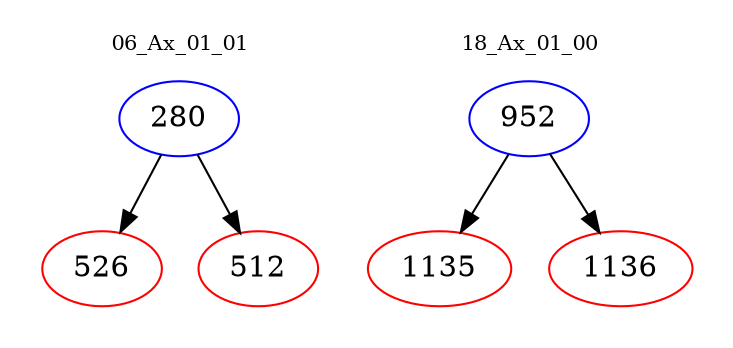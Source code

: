 digraph{
subgraph cluster_0 {
color = white
label = "06_Ax_01_01";
fontsize=10;
T0_280 [label="280", color="blue"]
T0_280 -> T0_526 [color="black"]
T0_526 [label="526", color="red"]
T0_280 -> T0_512 [color="black"]
T0_512 [label="512", color="red"]
}
subgraph cluster_1 {
color = white
label = "18_Ax_01_00";
fontsize=10;
T1_952 [label="952", color="blue"]
T1_952 -> T1_1135 [color="black"]
T1_1135 [label="1135", color="red"]
T1_952 -> T1_1136 [color="black"]
T1_1136 [label="1136", color="red"]
}
}
